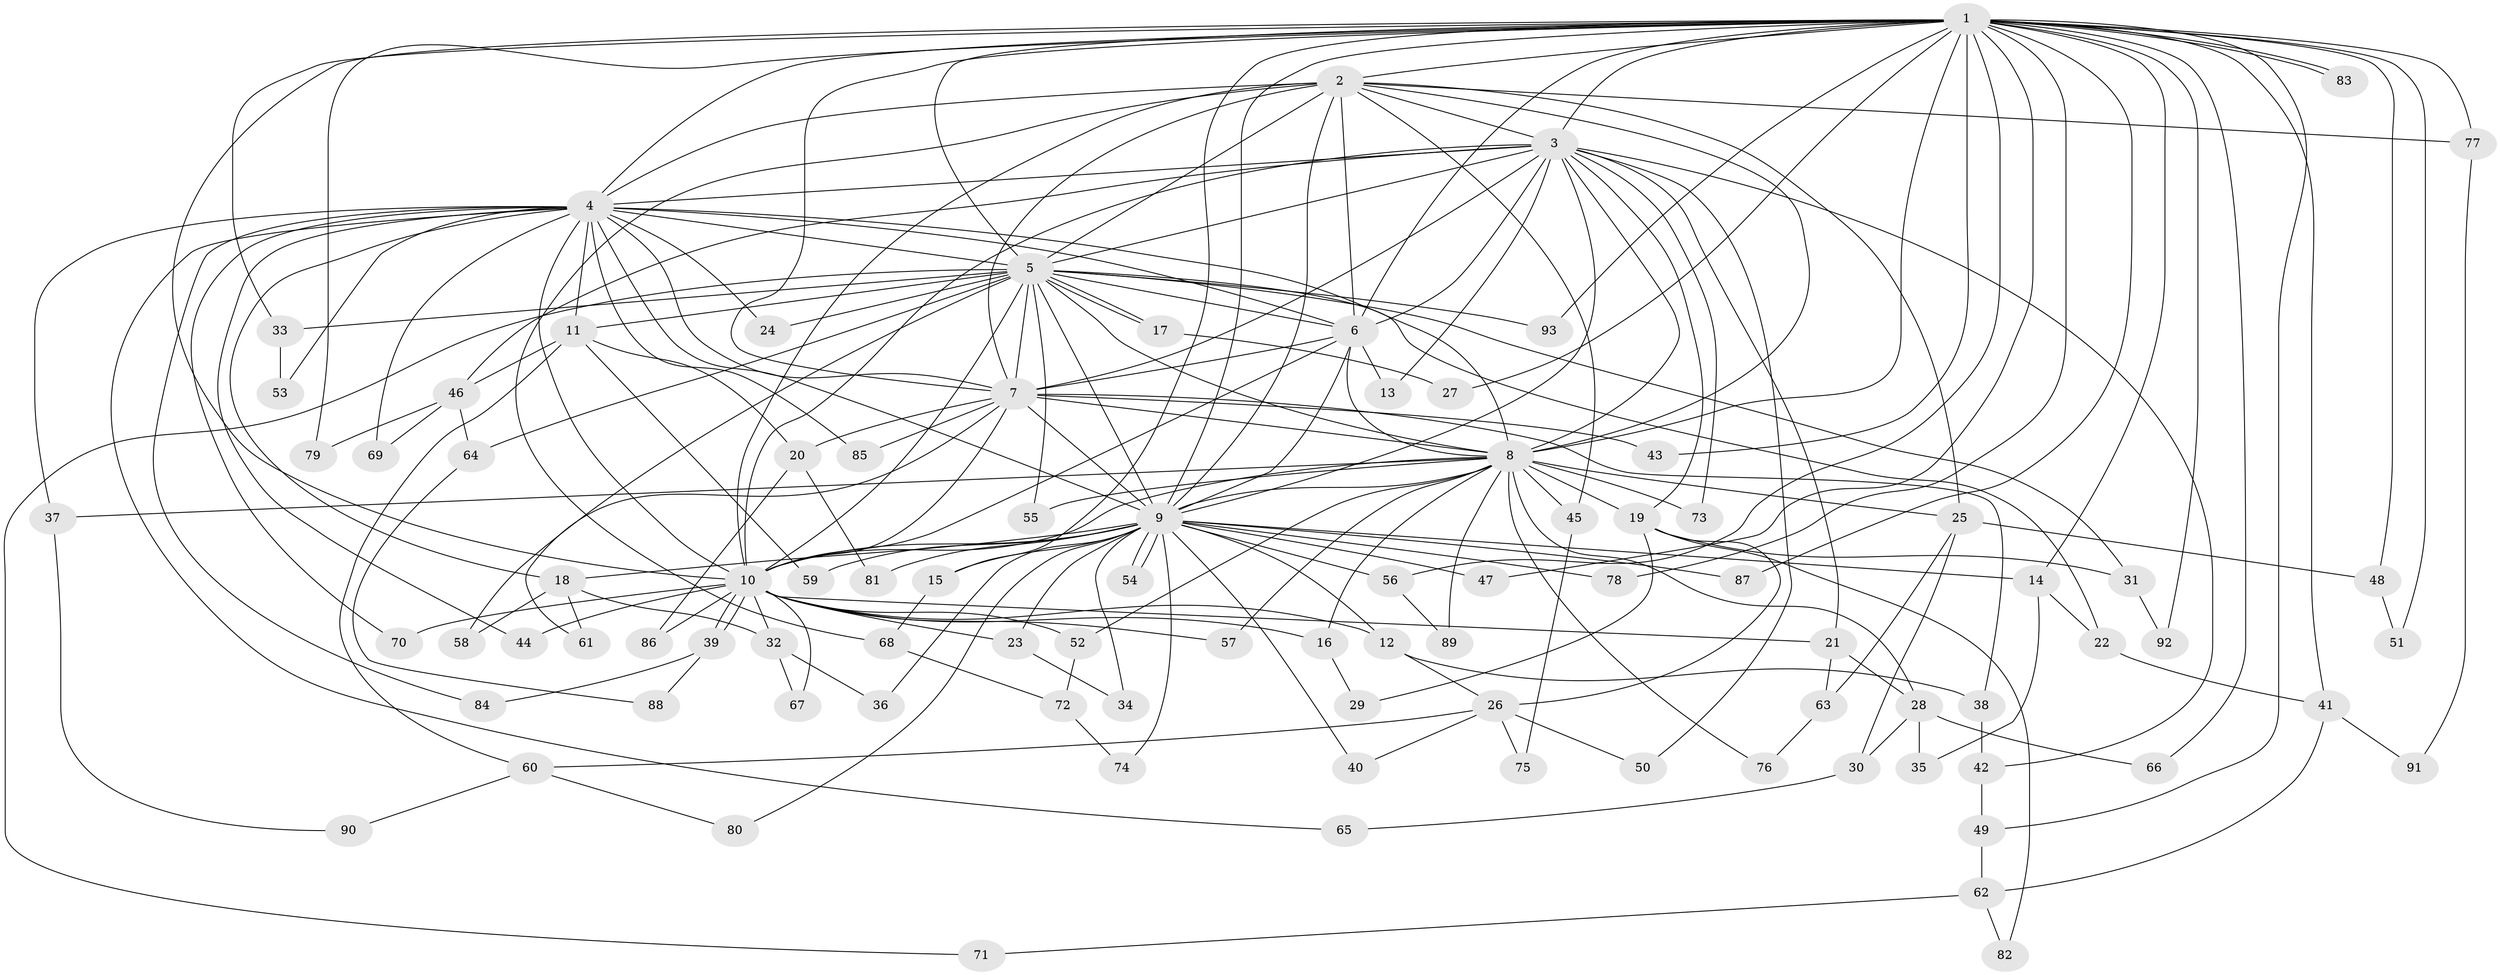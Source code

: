 // coarse degree distribution, {24: 0.014705882352941176, 21: 0.014705882352941176, 12: 0.014705882352941176, 17: 0.029411764705882353, 23: 0.029411764705882353, 8: 0.029411764705882353, 4: 0.08823529411764706, 3: 0.19117647058823528, 5: 0.07352941176470588, 6: 0.029411764705882353, 2: 0.47058823529411764, 1: 0.014705882352941176}
// Generated by graph-tools (version 1.1) at 2025/41/03/06/25 10:41:35]
// undirected, 93 vertices, 211 edges
graph export_dot {
graph [start="1"]
  node [color=gray90,style=filled];
  1;
  2;
  3;
  4;
  5;
  6;
  7;
  8;
  9;
  10;
  11;
  12;
  13;
  14;
  15;
  16;
  17;
  18;
  19;
  20;
  21;
  22;
  23;
  24;
  25;
  26;
  27;
  28;
  29;
  30;
  31;
  32;
  33;
  34;
  35;
  36;
  37;
  38;
  39;
  40;
  41;
  42;
  43;
  44;
  45;
  46;
  47;
  48;
  49;
  50;
  51;
  52;
  53;
  54;
  55;
  56;
  57;
  58;
  59;
  60;
  61;
  62;
  63;
  64;
  65;
  66;
  67;
  68;
  69;
  70;
  71;
  72;
  73;
  74;
  75;
  76;
  77;
  78;
  79;
  80;
  81;
  82;
  83;
  84;
  85;
  86;
  87;
  88;
  89;
  90;
  91;
  92;
  93;
  1 -- 2;
  1 -- 3;
  1 -- 4;
  1 -- 5;
  1 -- 6;
  1 -- 7;
  1 -- 8;
  1 -- 9;
  1 -- 10;
  1 -- 14;
  1 -- 15;
  1 -- 27;
  1 -- 33;
  1 -- 41;
  1 -- 43;
  1 -- 47;
  1 -- 48;
  1 -- 49;
  1 -- 51;
  1 -- 56;
  1 -- 66;
  1 -- 77;
  1 -- 78;
  1 -- 79;
  1 -- 83;
  1 -- 83;
  1 -- 87;
  1 -- 92;
  1 -- 93;
  2 -- 3;
  2 -- 4;
  2 -- 5;
  2 -- 6;
  2 -- 7;
  2 -- 8;
  2 -- 9;
  2 -- 10;
  2 -- 25;
  2 -- 45;
  2 -- 68;
  2 -- 77;
  3 -- 4;
  3 -- 5;
  3 -- 6;
  3 -- 7;
  3 -- 8;
  3 -- 9;
  3 -- 10;
  3 -- 13;
  3 -- 19;
  3 -- 21;
  3 -- 42;
  3 -- 46;
  3 -- 50;
  3 -- 73;
  4 -- 5;
  4 -- 6;
  4 -- 7;
  4 -- 8;
  4 -- 9;
  4 -- 10;
  4 -- 11;
  4 -- 18;
  4 -- 24;
  4 -- 37;
  4 -- 44;
  4 -- 53;
  4 -- 65;
  4 -- 69;
  4 -- 70;
  4 -- 84;
  4 -- 85;
  5 -- 6;
  5 -- 7;
  5 -- 8;
  5 -- 9;
  5 -- 10;
  5 -- 11;
  5 -- 17;
  5 -- 17;
  5 -- 22;
  5 -- 24;
  5 -- 31;
  5 -- 33;
  5 -- 55;
  5 -- 58;
  5 -- 64;
  5 -- 71;
  5 -- 93;
  6 -- 7;
  6 -- 8;
  6 -- 9;
  6 -- 10;
  6 -- 13;
  7 -- 8;
  7 -- 9;
  7 -- 10;
  7 -- 20;
  7 -- 38;
  7 -- 43;
  7 -- 61;
  7 -- 85;
  8 -- 9;
  8 -- 10;
  8 -- 16;
  8 -- 19;
  8 -- 25;
  8 -- 28;
  8 -- 37;
  8 -- 45;
  8 -- 52;
  8 -- 55;
  8 -- 57;
  8 -- 73;
  8 -- 76;
  8 -- 89;
  9 -- 10;
  9 -- 12;
  9 -- 14;
  9 -- 15;
  9 -- 18;
  9 -- 23;
  9 -- 34;
  9 -- 36;
  9 -- 40;
  9 -- 47;
  9 -- 54;
  9 -- 54;
  9 -- 56;
  9 -- 59;
  9 -- 74;
  9 -- 78;
  9 -- 80;
  9 -- 81;
  9 -- 87;
  10 -- 12;
  10 -- 16;
  10 -- 21;
  10 -- 23;
  10 -- 32;
  10 -- 39;
  10 -- 39;
  10 -- 44;
  10 -- 52;
  10 -- 57;
  10 -- 67;
  10 -- 70;
  10 -- 86;
  11 -- 20;
  11 -- 46;
  11 -- 59;
  11 -- 60;
  12 -- 26;
  12 -- 38;
  14 -- 22;
  14 -- 35;
  15 -- 68;
  16 -- 29;
  17 -- 27;
  18 -- 32;
  18 -- 58;
  18 -- 61;
  19 -- 26;
  19 -- 29;
  19 -- 31;
  19 -- 82;
  20 -- 81;
  20 -- 86;
  21 -- 28;
  21 -- 63;
  22 -- 41;
  23 -- 34;
  25 -- 30;
  25 -- 48;
  25 -- 63;
  26 -- 40;
  26 -- 50;
  26 -- 60;
  26 -- 75;
  28 -- 30;
  28 -- 35;
  28 -- 66;
  30 -- 65;
  31 -- 92;
  32 -- 36;
  32 -- 67;
  33 -- 53;
  37 -- 90;
  38 -- 42;
  39 -- 84;
  39 -- 88;
  41 -- 62;
  41 -- 91;
  42 -- 49;
  45 -- 75;
  46 -- 64;
  46 -- 69;
  46 -- 79;
  48 -- 51;
  49 -- 62;
  52 -- 72;
  56 -- 89;
  60 -- 80;
  60 -- 90;
  62 -- 71;
  62 -- 82;
  63 -- 76;
  64 -- 88;
  68 -- 72;
  72 -- 74;
  77 -- 91;
}
